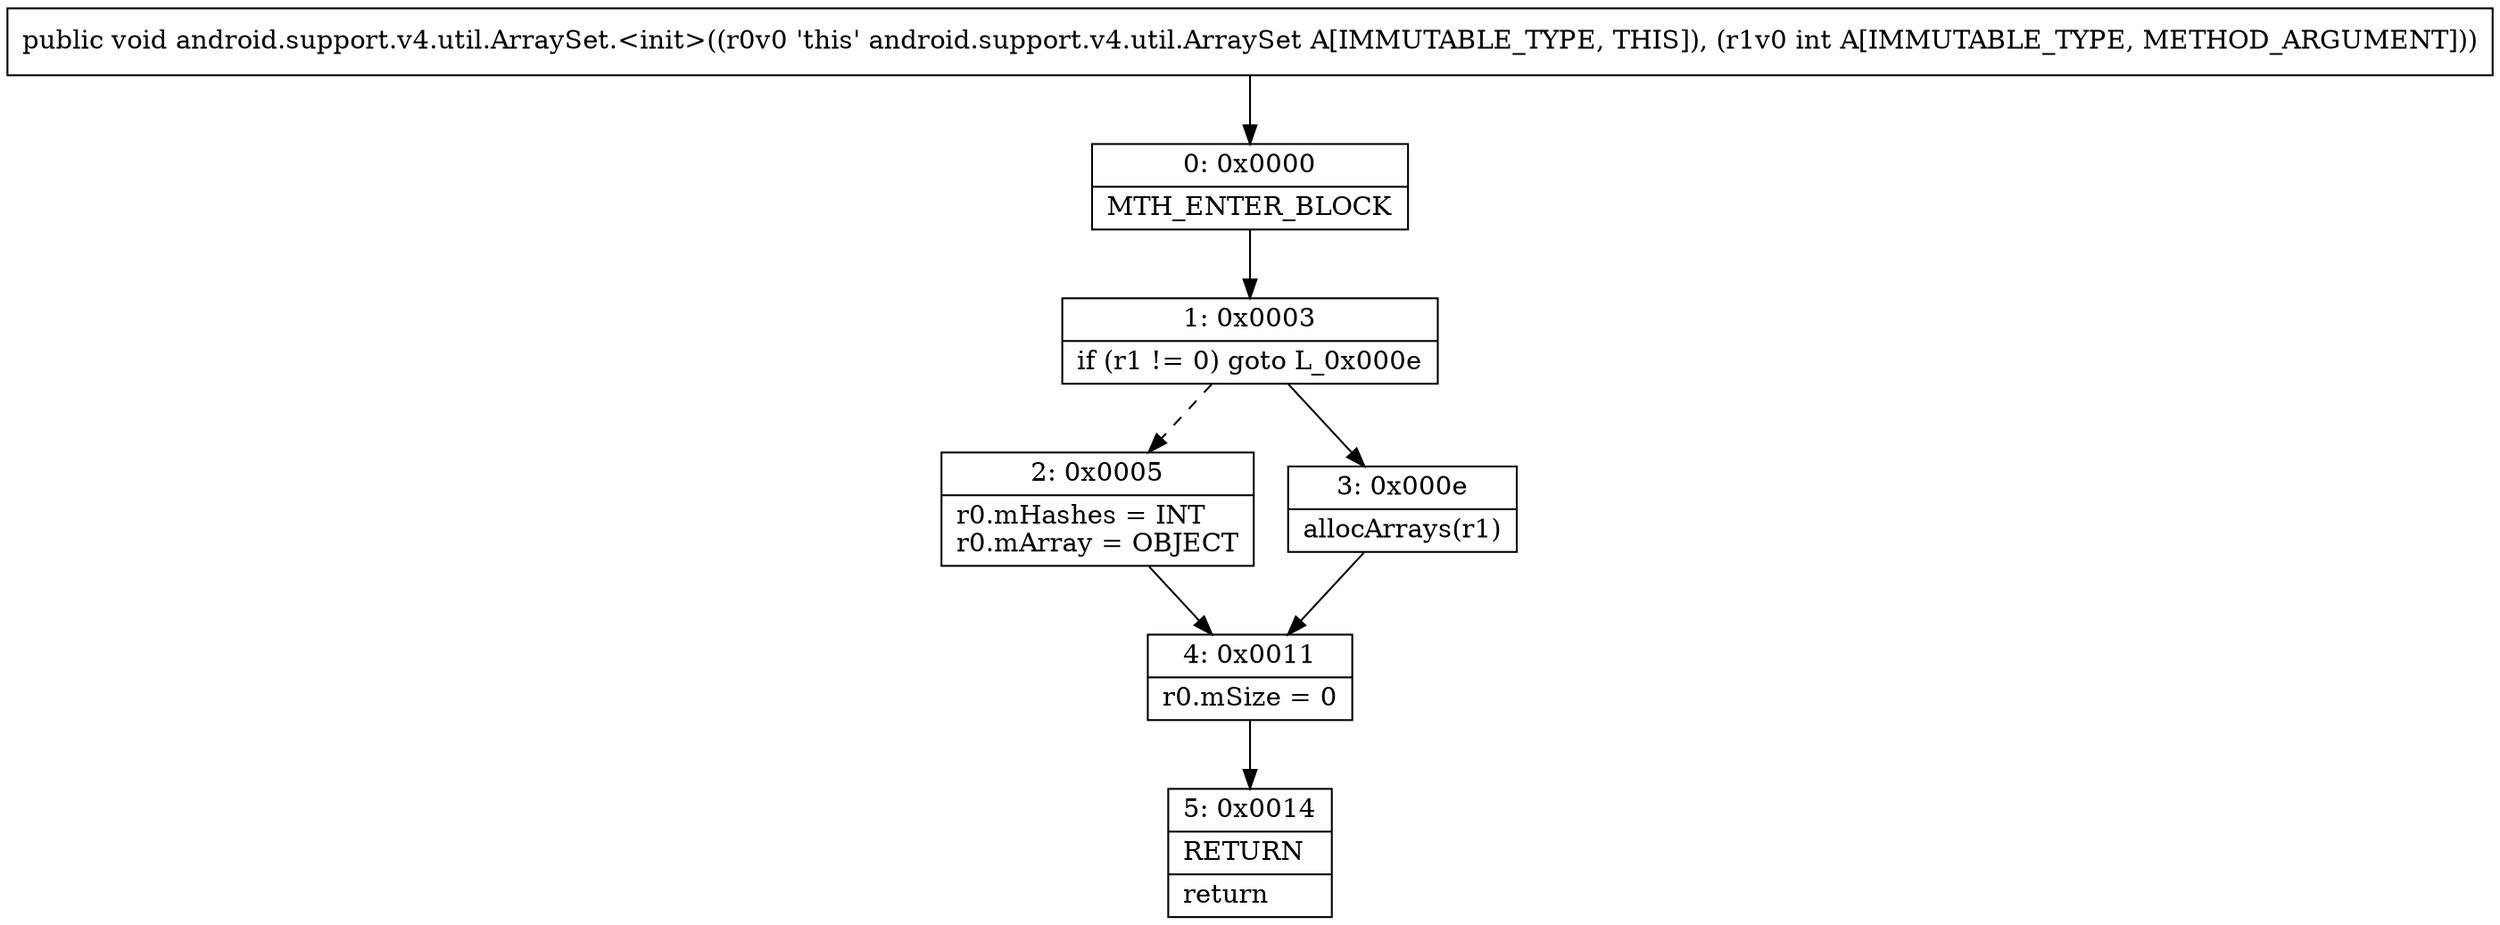 digraph "CFG forandroid.support.v4.util.ArraySet.\<init\>(I)V" {
Node_0 [shape=record,label="{0\:\ 0x0000|MTH_ENTER_BLOCK\l}"];
Node_1 [shape=record,label="{1\:\ 0x0003|if (r1 != 0) goto L_0x000e\l}"];
Node_2 [shape=record,label="{2\:\ 0x0005|r0.mHashes = INT\lr0.mArray = OBJECT\l}"];
Node_3 [shape=record,label="{3\:\ 0x000e|allocArrays(r1)\l}"];
Node_4 [shape=record,label="{4\:\ 0x0011|r0.mSize = 0\l}"];
Node_5 [shape=record,label="{5\:\ 0x0014|RETURN\l|return\l}"];
MethodNode[shape=record,label="{public void android.support.v4.util.ArraySet.\<init\>((r0v0 'this' android.support.v4.util.ArraySet A[IMMUTABLE_TYPE, THIS]), (r1v0 int A[IMMUTABLE_TYPE, METHOD_ARGUMENT])) }"];
MethodNode -> Node_0;
Node_0 -> Node_1;
Node_1 -> Node_2[style=dashed];
Node_1 -> Node_3;
Node_2 -> Node_4;
Node_3 -> Node_4;
Node_4 -> Node_5;
}

